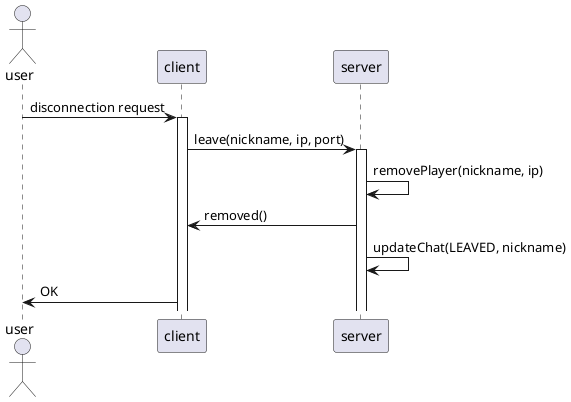 ﻿/'
' Scribble: the player disconnects from a game in progress.
'
' @author Mattia Ruberto
' @author Gabriele Alessi
' @version 1.2 (27.03.2019)
'/

@startuml playerDisconnected

actor user

user->client:disconnection request
activate client

client->server:leave(nickname, ip, port)
activate server

server->server:removePlayer(nickname, ip)
server->client:removed()
server->server:updateChat(LEAVED, nickname)
client->user:OK

@enduml